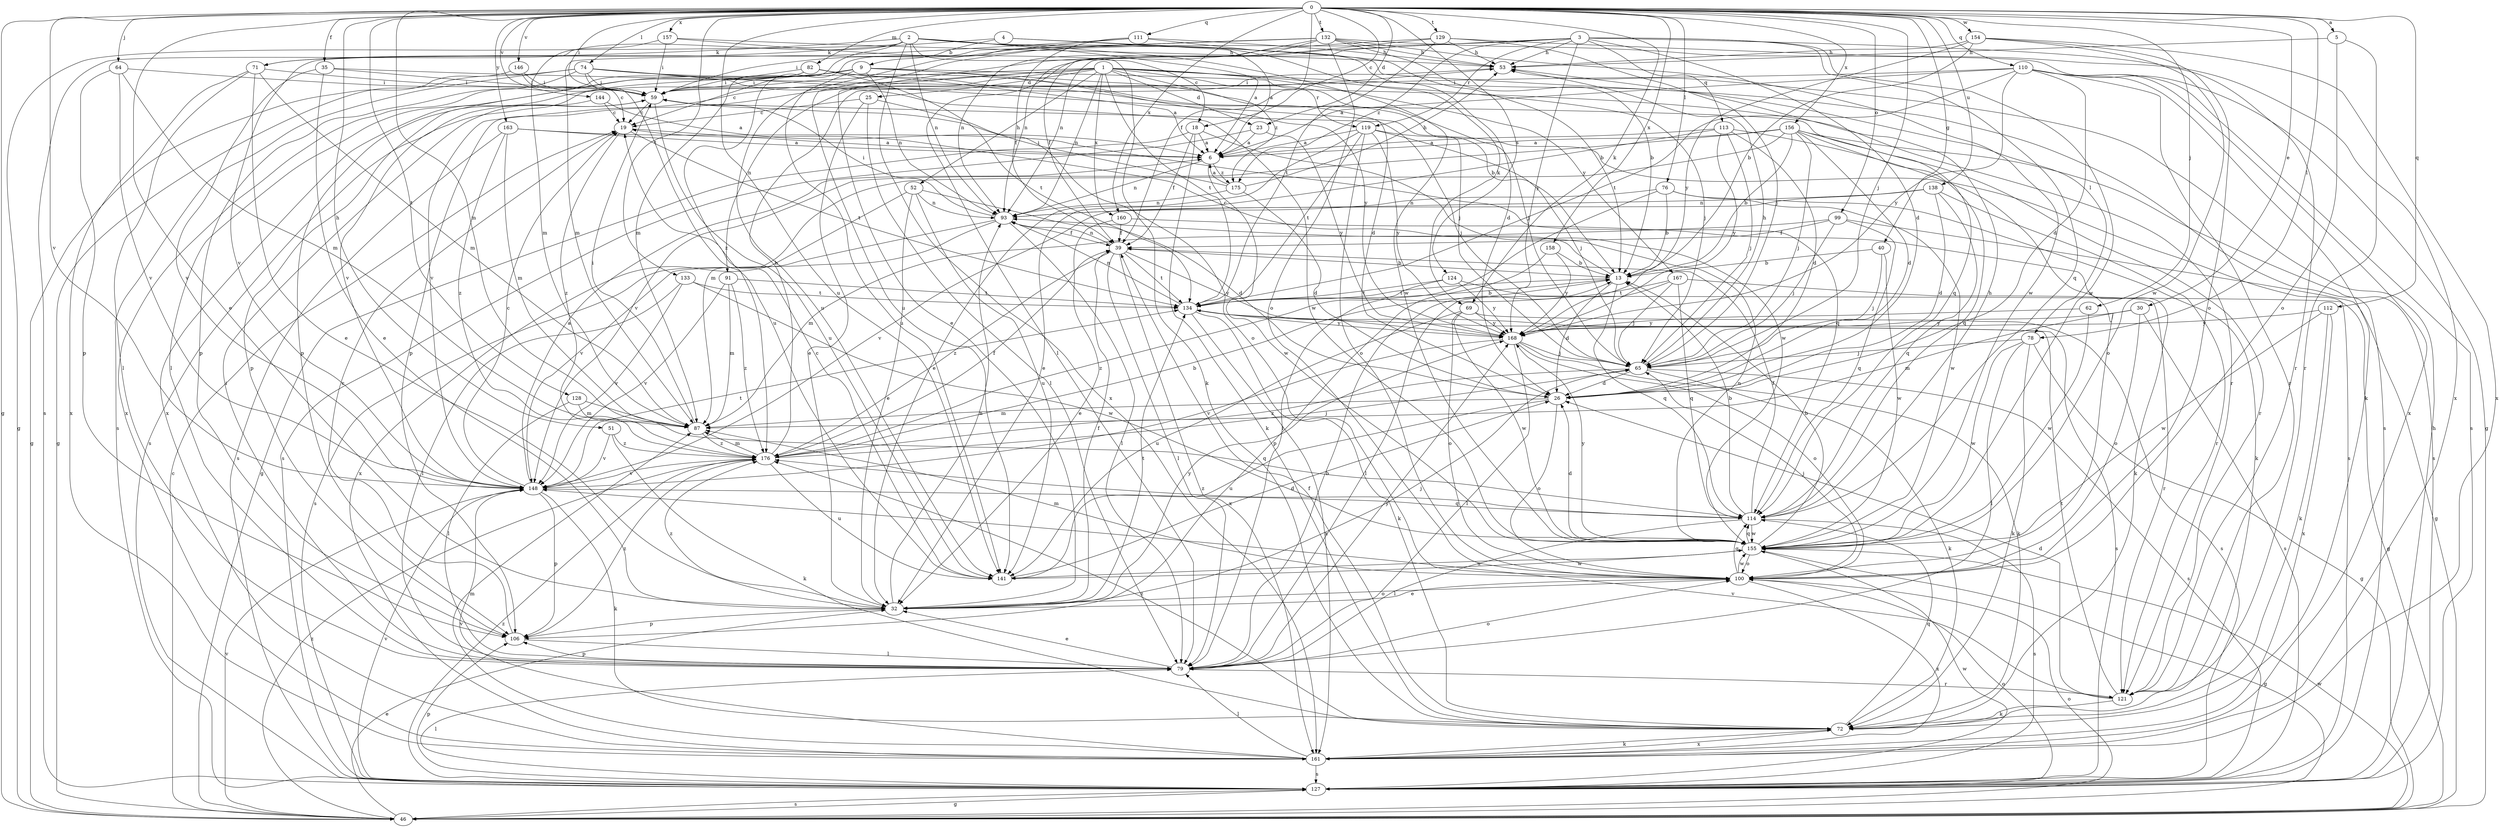 strict digraph  {
0;
1;
2;
3;
4;
5;
6;
9;
13;
18;
19;
23;
25;
26;
30;
32;
35;
39;
40;
46;
51;
52;
53;
59;
62;
64;
65;
69;
71;
72;
74;
76;
78;
79;
82;
87;
91;
93;
99;
100;
106;
110;
111;
112;
113;
114;
119;
121;
124;
127;
128;
129;
132;
133;
134;
138;
141;
144;
146;
148;
154;
155;
156;
157;
158;
160;
161;
163;
167;
168;
175;
176;
0 -> 5  [label=a];
0 -> 18  [label=c];
0 -> 23  [label=d];
0 -> 30  [label=e];
0 -> 32  [label=e];
0 -> 35  [label=f];
0 -> 39  [label=f];
0 -> 40  [label=g];
0 -> 46  [label=g];
0 -> 51  [label=h];
0 -> 59  [label=i];
0 -> 62  [label=j];
0 -> 64  [label=j];
0 -> 65  [label=j];
0 -> 69  [label=k];
0 -> 74  [label=l];
0 -> 76  [label=l];
0 -> 78  [label=l];
0 -> 82  [label=m];
0 -> 87  [label=m];
0 -> 99  [label=o];
0 -> 110  [label=q];
0 -> 111  [label=q];
0 -> 112  [label=q];
0 -> 124  [label=s];
0 -> 128  [label=t];
0 -> 129  [label=t];
0 -> 132  [label=t];
0 -> 133  [label=t];
0 -> 138  [label=u];
0 -> 141  [label=u];
0 -> 144  [label=v];
0 -> 146  [label=v];
0 -> 148  [label=v];
0 -> 154  [label=w];
0 -> 156  [label=x];
0 -> 157  [label=x];
0 -> 158  [label=x];
0 -> 160  [label=x];
0 -> 163  [label=y];
1 -> 23  [label=d];
1 -> 25  [label=d];
1 -> 52  [label=h];
1 -> 65  [label=j];
1 -> 91  [label=n];
1 -> 93  [label=n];
1 -> 106  [label=p];
1 -> 119  [label=r];
1 -> 127  [label=s];
1 -> 134  [label=t];
1 -> 148  [label=v];
1 -> 160  [label=x];
1 -> 161  [label=x];
1 -> 167  [label=y];
1 -> 175  [label=z];
2 -> 6  [label=a];
2 -> 18  [label=c];
2 -> 46  [label=g];
2 -> 69  [label=k];
2 -> 71  [label=k];
2 -> 78  [label=l];
2 -> 87  [label=m];
2 -> 93  [label=n];
2 -> 127  [label=s];
2 -> 155  [label=w];
2 -> 161  [label=x];
3 -> 26  [label=d];
3 -> 53  [label=h];
3 -> 59  [label=i];
3 -> 79  [label=l];
3 -> 93  [label=n];
3 -> 113  [label=q];
3 -> 114  [label=q];
3 -> 119  [label=r];
3 -> 155  [label=w];
3 -> 161  [label=x];
3 -> 168  [label=y];
3 -> 175  [label=z];
4 -> 6  [label=a];
4 -> 9  [label=b];
4 -> 13  [label=b];
4 -> 71  [label=k];
5 -> 53  [label=h];
5 -> 100  [label=o];
5 -> 121  [label=r];
6 -> 93  [label=n];
6 -> 155  [label=w];
6 -> 175  [label=z];
9 -> 13  [label=b];
9 -> 19  [label=c];
9 -> 59  [label=i];
9 -> 65  [label=j];
9 -> 79  [label=l];
9 -> 93  [label=n];
9 -> 141  [label=u];
9 -> 148  [label=v];
9 -> 168  [label=y];
13 -> 19  [label=c];
13 -> 26  [label=d];
13 -> 114  [label=q];
13 -> 134  [label=t];
18 -> 6  [label=a];
18 -> 39  [label=f];
18 -> 46  [label=g];
18 -> 72  [label=k];
18 -> 155  [label=w];
19 -> 6  [label=a];
19 -> 134  [label=t];
19 -> 176  [label=z];
23 -> 6  [label=a];
23 -> 127  [label=s];
23 -> 168  [label=y];
25 -> 19  [label=c];
25 -> 32  [label=e];
25 -> 79  [label=l];
25 -> 100  [label=o];
26 -> 87  [label=m];
26 -> 100  [label=o];
26 -> 141  [label=u];
30 -> 87  [label=m];
30 -> 100  [label=o];
30 -> 127  [label=s];
30 -> 168  [label=y];
32 -> 39  [label=f];
32 -> 65  [label=j];
32 -> 93  [label=n];
32 -> 100  [label=o];
32 -> 106  [label=p];
32 -> 134  [label=t];
32 -> 168  [label=y];
32 -> 176  [label=z];
35 -> 32  [label=e];
35 -> 59  [label=i];
35 -> 121  [label=r];
35 -> 148  [label=v];
39 -> 13  [label=b];
39 -> 79  [label=l];
39 -> 93  [label=n];
39 -> 134  [label=t];
39 -> 161  [label=x];
39 -> 168  [label=y];
39 -> 176  [label=z];
40 -> 13  [label=b];
40 -> 65  [label=j];
40 -> 155  [label=w];
46 -> 19  [label=c];
46 -> 32  [label=e];
46 -> 100  [label=o];
46 -> 127  [label=s];
46 -> 148  [label=v];
46 -> 155  [label=w];
46 -> 176  [label=z];
51 -> 72  [label=k];
51 -> 148  [label=v];
51 -> 176  [label=z];
52 -> 26  [label=d];
52 -> 32  [label=e];
52 -> 93  [label=n];
52 -> 141  [label=u];
52 -> 161  [label=x];
53 -> 59  [label=i];
59 -> 19  [label=c];
59 -> 65  [label=j];
59 -> 127  [label=s];
59 -> 141  [label=u];
62 -> 155  [label=w];
62 -> 168  [label=y];
64 -> 59  [label=i];
64 -> 87  [label=m];
64 -> 106  [label=p];
64 -> 148  [label=v];
65 -> 26  [label=d];
65 -> 53  [label=h];
65 -> 72  [label=k];
65 -> 127  [label=s];
65 -> 176  [label=z];
69 -> 100  [label=o];
69 -> 127  [label=s];
69 -> 141  [label=u];
69 -> 155  [label=w];
69 -> 168  [label=y];
71 -> 32  [label=e];
71 -> 59  [label=i];
71 -> 79  [label=l];
71 -> 87  [label=m];
71 -> 161  [label=x];
72 -> 39  [label=f];
72 -> 114  [label=q];
72 -> 161  [label=x];
72 -> 176  [label=z];
74 -> 46  [label=g];
74 -> 59  [label=i];
74 -> 65  [label=j];
74 -> 106  [label=p];
74 -> 114  [label=q];
74 -> 127  [label=s];
74 -> 141  [label=u];
74 -> 155  [label=w];
76 -> 13  [label=b];
76 -> 72  [label=k];
76 -> 79  [label=l];
76 -> 93  [label=n];
76 -> 155  [label=w];
78 -> 46  [label=g];
78 -> 65  [label=j];
78 -> 72  [label=k];
78 -> 79  [label=l];
78 -> 155  [label=w];
79 -> 13  [label=b];
79 -> 32  [label=e];
79 -> 59  [label=i];
79 -> 100  [label=o];
79 -> 106  [label=p];
79 -> 121  [label=r];
79 -> 168  [label=y];
82 -> 6  [label=a];
82 -> 26  [label=d];
82 -> 59  [label=i];
82 -> 106  [label=p];
82 -> 134  [label=t];
82 -> 161  [label=x];
87 -> 59  [label=i];
87 -> 176  [label=z];
91 -> 87  [label=m];
91 -> 134  [label=t];
91 -> 148  [label=v];
91 -> 176  [label=z];
93 -> 39  [label=f];
93 -> 59  [label=i];
93 -> 79  [label=l];
93 -> 127  [label=s];
93 -> 148  [label=v];
99 -> 39  [label=f];
99 -> 46  [label=g];
99 -> 65  [label=j];
99 -> 87  [label=m];
99 -> 114  [label=q];
100 -> 32  [label=e];
100 -> 65  [label=j];
100 -> 87  [label=m];
100 -> 114  [label=q];
100 -> 155  [label=w];
100 -> 161  [label=x];
106 -> 19  [label=c];
106 -> 79  [label=l];
106 -> 176  [label=z];
110 -> 6  [label=a];
110 -> 26  [label=d];
110 -> 59  [label=i];
110 -> 72  [label=k];
110 -> 121  [label=r];
110 -> 127  [label=s];
110 -> 134  [label=t];
110 -> 161  [label=x];
110 -> 168  [label=y];
111 -> 26  [label=d];
111 -> 39  [label=f];
111 -> 53  [label=h];
111 -> 87  [label=m];
111 -> 141  [label=u];
112 -> 72  [label=k];
112 -> 155  [label=w];
112 -> 161  [label=x];
112 -> 168  [label=y];
113 -> 6  [label=a];
113 -> 26  [label=d];
113 -> 32  [label=e];
113 -> 65  [label=j];
113 -> 100  [label=o];
113 -> 168  [label=y];
114 -> 13  [label=b];
114 -> 39  [label=f];
114 -> 53  [label=h];
114 -> 79  [label=l];
114 -> 127  [label=s];
114 -> 155  [label=w];
114 -> 176  [label=z];
119 -> 6  [label=a];
119 -> 32  [label=e];
119 -> 65  [label=j];
119 -> 100  [label=o];
119 -> 127  [label=s];
119 -> 134  [label=t];
119 -> 168  [label=y];
121 -> 26  [label=d];
121 -> 72  [label=k];
121 -> 134  [label=t];
121 -> 148  [label=v];
124 -> 46  [label=g];
124 -> 134  [label=t];
124 -> 168  [label=y];
124 -> 176  [label=z];
127 -> 46  [label=g];
127 -> 53  [label=h];
127 -> 79  [label=l];
127 -> 100  [label=o];
127 -> 106  [label=p];
127 -> 148  [label=v];
127 -> 155  [label=w];
127 -> 176  [label=z];
128 -> 79  [label=l];
128 -> 87  [label=m];
128 -> 114  [label=q];
129 -> 32  [label=e];
129 -> 53  [label=h];
129 -> 65  [label=j];
129 -> 93  [label=n];
129 -> 121  [label=r];
129 -> 134  [label=t];
132 -> 13  [label=b];
132 -> 39  [label=f];
132 -> 46  [label=g];
132 -> 53  [label=h];
132 -> 93  [label=n];
132 -> 100  [label=o];
132 -> 141  [label=u];
132 -> 148  [label=v];
132 -> 155  [label=w];
132 -> 176  [label=z];
133 -> 79  [label=l];
133 -> 134  [label=t];
133 -> 148  [label=v];
133 -> 155  [label=w];
134 -> 13  [label=b];
134 -> 72  [label=k];
134 -> 93  [label=n];
134 -> 127  [label=s];
134 -> 161  [label=x];
134 -> 168  [label=y];
138 -> 26  [label=d];
138 -> 93  [label=n];
138 -> 114  [label=q];
138 -> 121  [label=r];
138 -> 148  [label=v];
141 -> 19  [label=c];
141 -> 26  [label=d];
141 -> 155  [label=w];
144 -> 6  [label=a];
144 -> 19  [label=c];
144 -> 106  [label=p];
146 -> 19  [label=c];
146 -> 46  [label=g];
146 -> 59  [label=i];
148 -> 6  [label=a];
148 -> 19  [label=c];
148 -> 72  [label=k];
148 -> 106  [label=p];
148 -> 114  [label=q];
148 -> 134  [label=t];
154 -> 13  [label=b];
154 -> 53  [label=h];
154 -> 100  [label=o];
154 -> 155  [label=w];
154 -> 161  [label=x];
154 -> 168  [label=y];
155 -> 13  [label=b];
155 -> 26  [label=d];
155 -> 46  [label=g];
155 -> 93  [label=n];
155 -> 100  [label=o];
155 -> 114  [label=q];
155 -> 141  [label=u];
155 -> 168  [label=y];
156 -> 6  [label=a];
156 -> 13  [label=b];
156 -> 26  [label=d];
156 -> 65  [label=j];
156 -> 87  [label=m];
156 -> 114  [label=q];
156 -> 121  [label=r];
156 -> 127  [label=s];
156 -> 148  [label=v];
157 -> 53  [label=h];
157 -> 59  [label=i];
157 -> 72  [label=k];
157 -> 87  [label=m];
158 -> 13  [label=b];
158 -> 106  [label=p];
158 -> 168  [label=y];
160 -> 32  [label=e];
160 -> 39  [label=f];
160 -> 72  [label=k];
161 -> 72  [label=k];
161 -> 79  [label=l];
161 -> 87  [label=m];
161 -> 127  [label=s];
161 -> 148  [label=v];
163 -> 6  [label=a];
163 -> 87  [label=m];
163 -> 114  [label=q];
163 -> 127  [label=s];
163 -> 176  [label=z];
167 -> 65  [label=j];
167 -> 79  [label=l];
167 -> 114  [label=q];
167 -> 121  [label=r];
167 -> 134  [label=t];
168 -> 65  [label=j];
168 -> 72  [label=k];
168 -> 79  [label=l];
168 -> 100  [label=o];
168 -> 148  [label=v];
175 -> 6  [label=a];
175 -> 26  [label=d];
175 -> 53  [label=h];
175 -> 59  [label=i];
175 -> 93  [label=n];
176 -> 13  [label=b];
176 -> 39  [label=f];
176 -> 53  [label=h];
176 -> 65  [label=j];
176 -> 87  [label=m];
176 -> 141  [label=u];
176 -> 148  [label=v];
}
